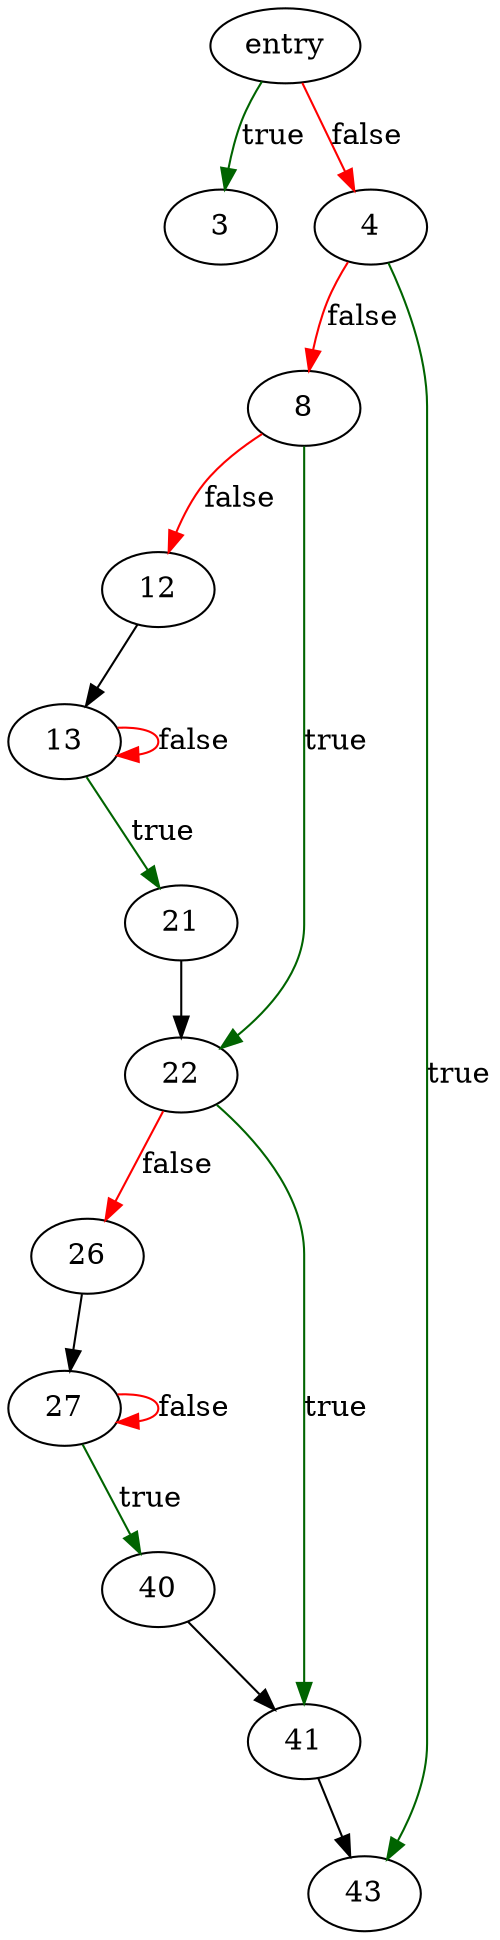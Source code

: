 digraph "nth_parent" {
	// Node definitions.
	1 [label=entry];
	3;
	4;
	8;
	12;
	13;
	21;
	22;
	26;
	27;
	40;
	41;
	43;

	// Edge definitions.
	1 -> 3 [
		color=darkgreen
		label=true
	];
	1 -> 4 [
		color=red
		label=false
	];
	4 -> 8 [
		color=red
		label=false
	];
	4 -> 43 [
		color=darkgreen
		label=true
	];
	8 -> 12 [
		color=red
		label=false
	];
	8 -> 22 [
		color=darkgreen
		label=true
	];
	12 -> 13;
	13 -> 13 [
		color=red
		label=false
	];
	13 -> 21 [
		color=darkgreen
		label=true
	];
	21 -> 22;
	22 -> 26 [
		color=red
		label=false
	];
	22 -> 41 [
		color=darkgreen
		label=true
	];
	26 -> 27;
	27 -> 27 [
		color=red
		label=false
	];
	27 -> 40 [
		color=darkgreen
		label=true
	];
	40 -> 41;
	41 -> 43;
}